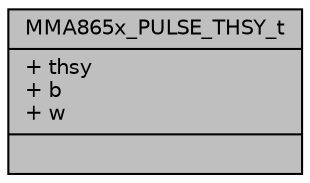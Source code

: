 digraph "MMA865x_PULSE_THSY_t"
{
  edge [fontname="Helvetica",fontsize="10",labelfontname="Helvetica",labelfontsize="10"];
  node [fontname="Helvetica",fontsize="10",shape=record];
  Node1 [label="{MMA865x_PULSE_THSY_t\n|+ thsy\l+ b\l+ w\l|}",height=0.2,width=0.4,color="black", fillcolor="grey75", style="filled", fontcolor="black"];
}
